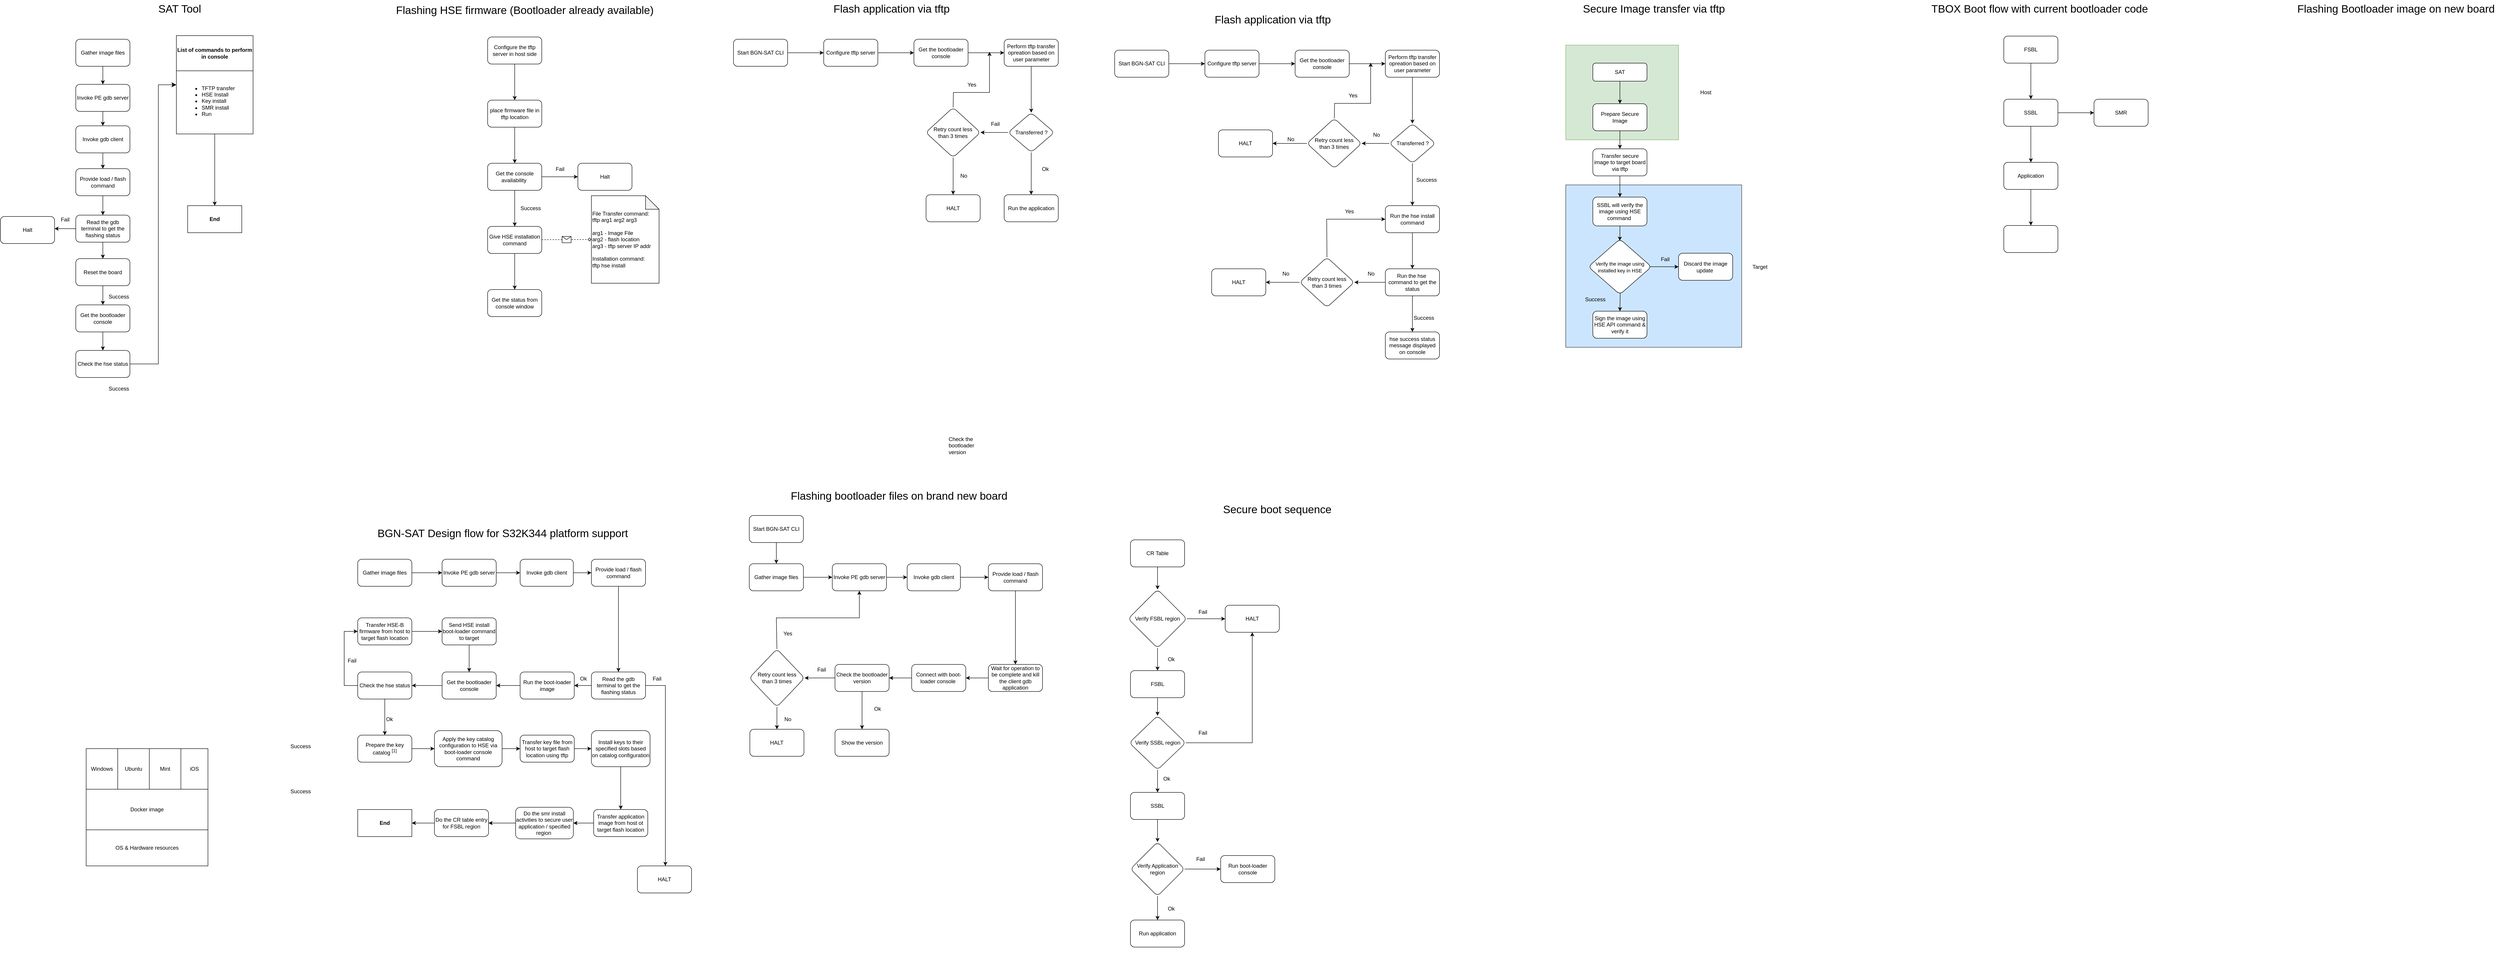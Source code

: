 <mxfile version="21.7.1" type="github">
  <diagram name="Page-1" id="BFMkgEiHd1k4JoB41aS_">
    <mxGraphModel dx="5087" dy="792" grid="1" gridSize="10" guides="1" tooltips="1" connect="1" arrows="1" fold="1" page="1" pageScale="1" pageWidth="850" pageHeight="1100" math="0" shadow="0">
      <root>
        <mxCell id="0" />
        <mxCell id="1" parent="0" />
        <mxCell id="xPFCoBQHx70xWcG0o_kU-1" value="" style="rounded=0;whiteSpace=wrap;html=1;fillColor=#cce5ff;strokeColor=#36393d;" parent="1" vertex="1">
          <mxGeometry x="210" y="450" width="390" height="360" as="geometry" />
        </mxCell>
        <mxCell id="xPFCoBQHx70xWcG0o_kU-2" value="" style="rounded=0;whiteSpace=wrap;html=1;fillColor=#d5e8d4;strokeColor=#82b366;" parent="1" vertex="1">
          <mxGeometry x="210" y="140" width="250" height="210" as="geometry" />
        </mxCell>
        <mxCell id="xPFCoBQHx70xWcG0o_kU-3" value="SAT" style="rounded=1;whiteSpace=wrap;html=1;fontSize=12;glass=0;strokeWidth=1;shadow=0;" parent="1" vertex="1">
          <mxGeometry x="270" y="180" width="120" height="40" as="geometry" />
        </mxCell>
        <mxCell id="xPFCoBQHx70xWcG0o_kU-4" value="Prepare Secure Image" style="rounded=1;whiteSpace=wrap;html=1;fontSize=12;glass=0;strokeWidth=1;shadow=0;" parent="1" vertex="1">
          <mxGeometry x="270" y="270" width="120" height="60" as="geometry" />
        </mxCell>
        <mxCell id="xPFCoBQHx70xWcG0o_kU-5" value="" style="edgeStyle=orthogonalEdgeStyle;rounded=0;orthogonalLoop=1;jettySize=auto;html=1;entryX=0.497;entryY=0.03;entryDx=0;entryDy=0;entryPerimeter=0;" parent="1" source="xPFCoBQHx70xWcG0o_kU-6" target="xPFCoBQHx70xWcG0o_kU-10" edge="1">
          <mxGeometry relative="1" as="geometry" />
        </mxCell>
        <mxCell id="xPFCoBQHx70xWcG0o_kU-6" value="SSBL will verify the image using HSE command&amp;nbsp;" style="rounded=1;whiteSpace=wrap;html=1;fontSize=12;glass=0;strokeWidth=1;shadow=0;" parent="1" vertex="1">
          <mxGeometry x="270" y="477" width="120" height="64" as="geometry" />
        </mxCell>
        <mxCell id="xPFCoBQHx70xWcG0o_kU-7" value="Transfer secure image to target board via tftp" style="rounded=1;whiteSpace=wrap;html=1;" parent="1" vertex="1">
          <mxGeometry x="270" y="370" width="120" height="60" as="geometry" />
        </mxCell>
        <mxCell id="xPFCoBQHx70xWcG0o_kU-8" value="" style="endArrow=classic;html=1;rounded=0;exitX=0.5;exitY=1;exitDx=0;exitDy=0;" parent="1" source="xPFCoBQHx70xWcG0o_kU-4" target="xPFCoBQHx70xWcG0o_kU-7" edge="1">
          <mxGeometry width="50" height="50" relative="1" as="geometry">
            <mxPoint x="500" y="560" as="sourcePoint" />
            <mxPoint x="550" y="510" as="targetPoint" />
          </mxGeometry>
        </mxCell>
        <mxCell id="xPFCoBQHx70xWcG0o_kU-9" value="" style="edgeStyle=orthogonalEdgeStyle;rounded=0;orthogonalLoop=1;jettySize=auto;html=1;exitX=0.975;exitY=0.499;exitDx=0;exitDy=0;exitPerimeter=0;" parent="1" source="xPFCoBQHx70xWcG0o_kU-10" target="xPFCoBQHx70xWcG0o_kU-13" edge="1">
          <mxGeometry relative="1" as="geometry" />
        </mxCell>
        <mxCell id="xPFCoBQHx70xWcG0o_kU-10" value="&lt;font style=&quot;font-size: 11px;&quot;&gt;Verify the image using installed key in HSE&lt;/font&gt;" style="rhombus;whiteSpace=wrap;html=1;rounded=1;glass=0;strokeWidth=1;shadow=0;" parent="1" vertex="1">
          <mxGeometry x="260" y="570" width="140" height="123" as="geometry" />
        </mxCell>
        <mxCell id="xPFCoBQHx70xWcG0o_kU-11" value="Sign the image using HSE API command &amp;amp; verify it" style="whiteSpace=wrap;html=1;rounded=1;glass=0;strokeWidth=1;shadow=0;" parent="1" vertex="1">
          <mxGeometry x="270" y="730" width="120" height="60" as="geometry" />
        </mxCell>
        <mxCell id="xPFCoBQHx70xWcG0o_kU-12" value="Success" style="text;html=1;align=center;verticalAlign=middle;resizable=0;points=[];autosize=1;strokeColor=none;fillColor=none;" parent="1" vertex="1">
          <mxGeometry x="240" y="689" width="70" height="30" as="geometry" />
        </mxCell>
        <mxCell id="xPFCoBQHx70xWcG0o_kU-13" value="Discard the image update&amp;nbsp;" style="whiteSpace=wrap;html=1;rounded=1;glass=0;strokeWidth=1;shadow=0;" parent="1" vertex="1">
          <mxGeometry x="460" y="601.5" width="120" height="60" as="geometry" />
        </mxCell>
        <mxCell id="xPFCoBQHx70xWcG0o_kU-14" value="Fail" style="text;html=1;align=center;verticalAlign=middle;resizable=0;points=[];autosize=1;strokeColor=none;fillColor=none;" parent="1" vertex="1">
          <mxGeometry x="410" y="600" width="40" height="30" as="geometry" />
        </mxCell>
        <mxCell id="xPFCoBQHx70xWcG0o_kU-15" value="" style="endArrow=classic;html=1;rounded=0;exitX=0.5;exitY=1;exitDx=0;exitDy=0;" parent="1" source="xPFCoBQHx70xWcG0o_kU-3" target="xPFCoBQHx70xWcG0o_kU-4" edge="1">
          <mxGeometry width="50" height="50" relative="1" as="geometry">
            <mxPoint x="570" y="460" as="sourcePoint" />
            <mxPoint x="620" y="410" as="targetPoint" />
          </mxGeometry>
        </mxCell>
        <mxCell id="xPFCoBQHx70xWcG0o_kU-16" value="" style="endArrow=classic;html=1;rounded=0;exitX=0.5;exitY=1;exitDx=0;exitDy=0;entryX=0.5;entryY=0;entryDx=0;entryDy=0;" parent="1" source="xPFCoBQHx70xWcG0o_kU-7" target="xPFCoBQHx70xWcG0o_kU-6" edge="1">
          <mxGeometry width="50" height="50" relative="1" as="geometry">
            <mxPoint x="570" y="460" as="sourcePoint" />
            <mxPoint x="620" y="410" as="targetPoint" />
          </mxGeometry>
        </mxCell>
        <mxCell id="xPFCoBQHx70xWcG0o_kU-17" value="" style="endArrow=classic;html=1;rounded=0;exitX=0.505;exitY=0.977;exitDx=0;exitDy=0;entryX=0.5;entryY=0;entryDx=0;entryDy=0;exitPerimeter=0;" parent="1" source="xPFCoBQHx70xWcG0o_kU-10" target="xPFCoBQHx70xWcG0o_kU-11" edge="1">
          <mxGeometry width="50" height="50" relative="1" as="geometry">
            <mxPoint x="490" y="630" as="sourcePoint" />
            <mxPoint x="540" y="580" as="targetPoint" />
          </mxGeometry>
        </mxCell>
        <mxCell id="xPFCoBQHx70xWcG0o_kU-18" value="Host" style="text;html=1;align=center;verticalAlign=middle;resizable=0;points=[];autosize=1;strokeColor=none;fillColor=none;" parent="1" vertex="1">
          <mxGeometry x="495" y="230" width="50" height="30" as="geometry" />
        </mxCell>
        <mxCell id="xPFCoBQHx70xWcG0o_kU-19" value="Target" style="text;html=1;align=center;verticalAlign=middle;resizable=0;points=[];autosize=1;strokeColor=none;fillColor=none;" parent="1" vertex="1">
          <mxGeometry x="610" y="616.5" width="60" height="30" as="geometry" />
        </mxCell>
        <mxCell id="xPFCoBQHx70xWcG0o_kU-20" value="" style="edgeStyle=orthogonalEdgeStyle;rounded=0;orthogonalLoop=1;jettySize=auto;html=1;" parent="1" source="xPFCoBQHx70xWcG0o_kU-21" target="xPFCoBQHx70xWcG0o_kU-25" edge="1">
          <mxGeometry relative="1" as="geometry" />
        </mxCell>
        <mxCell id="xPFCoBQHx70xWcG0o_kU-21" value="FSBL" style="rounded=1;whiteSpace=wrap;html=1;" parent="1" vertex="1">
          <mxGeometry x="1181" y="120" width="120" height="60" as="geometry" />
        </mxCell>
        <mxCell id="xPFCoBQHx70xWcG0o_kU-22" value="&lt;font style=&quot;font-size: 24px;&quot;&gt;Secure Image transfer via tftp&lt;/font&gt;" style="text;html=1;align=center;verticalAlign=middle;resizable=0;points=[];autosize=1;strokeColor=none;fillColor=none;" parent="1" vertex="1">
          <mxGeometry x="235" y="40" width="340" height="40" as="geometry" />
        </mxCell>
        <mxCell id="xPFCoBQHx70xWcG0o_kU-23" value="" style="edgeStyle=orthogonalEdgeStyle;rounded=0;orthogonalLoop=1;jettySize=auto;html=1;" parent="1" source="xPFCoBQHx70xWcG0o_kU-25" target="xPFCoBQHx70xWcG0o_kU-27" edge="1">
          <mxGeometry relative="1" as="geometry" />
        </mxCell>
        <mxCell id="xPFCoBQHx70xWcG0o_kU-24" value="" style="edgeStyle=orthogonalEdgeStyle;rounded=0;orthogonalLoop=1;jettySize=auto;html=1;" parent="1" source="xPFCoBQHx70xWcG0o_kU-25" target="xPFCoBQHx70xWcG0o_kU-29" edge="1">
          <mxGeometry relative="1" as="geometry" />
        </mxCell>
        <mxCell id="xPFCoBQHx70xWcG0o_kU-25" value="SSBL" style="whiteSpace=wrap;html=1;rounded=1;" parent="1" vertex="1">
          <mxGeometry x="1181" y="260" width="120" height="60" as="geometry" />
        </mxCell>
        <mxCell id="xPFCoBQHx70xWcG0o_kU-26" value="" style="edgeStyle=orthogonalEdgeStyle;rounded=0;orthogonalLoop=1;jettySize=auto;html=1;" parent="1" source="xPFCoBQHx70xWcG0o_kU-27" target="xPFCoBQHx70xWcG0o_kU-28" edge="1">
          <mxGeometry relative="1" as="geometry" />
        </mxCell>
        <mxCell id="xPFCoBQHx70xWcG0o_kU-27" value="Application" style="whiteSpace=wrap;html=1;rounded=1;" parent="1" vertex="1">
          <mxGeometry x="1181" y="400" width="120" height="60" as="geometry" />
        </mxCell>
        <mxCell id="xPFCoBQHx70xWcG0o_kU-28" value="" style="whiteSpace=wrap;html=1;rounded=1;" parent="1" vertex="1">
          <mxGeometry x="1181" y="540" width="120" height="60" as="geometry" />
        </mxCell>
        <mxCell id="xPFCoBQHx70xWcG0o_kU-29" value="SMR" style="whiteSpace=wrap;html=1;rounded=1;" parent="1" vertex="1">
          <mxGeometry x="1381" y="260" width="120" height="60" as="geometry" />
        </mxCell>
        <mxCell id="xPFCoBQHx70xWcG0o_kU-30" value="&lt;font style=&quot;font-size: 24px;&quot;&gt;TBOX Boot flow with current bootloader code&lt;/font&gt;" style="text;html=1;align=center;verticalAlign=middle;resizable=0;points=[];autosize=1;strokeColor=none;fillColor=none;" parent="1" vertex="1">
          <mxGeometry x="1010" y="40" width="500" height="40" as="geometry" />
        </mxCell>
        <mxCell id="xPFCoBQHx70xWcG0o_kU-31" value="&lt;font style=&quot;font-size: 24px;&quot;&gt;Flashing Bootloader image on new board&lt;/font&gt;" style="text;html=1;align=center;verticalAlign=middle;resizable=0;points=[];autosize=1;strokeColor=none;fillColor=none;" parent="1" vertex="1">
          <mxGeometry x="1820" y="40" width="460" height="40" as="geometry" />
        </mxCell>
        <mxCell id="xPFCoBQHx70xWcG0o_kU-32" value="" style="edgeStyle=orthogonalEdgeStyle;rounded=0;orthogonalLoop=1;jettySize=auto;html=1;" parent="1" source="xPFCoBQHx70xWcG0o_kU-33" target="xPFCoBQHx70xWcG0o_kU-36" edge="1">
          <mxGeometry relative="1" as="geometry" />
        </mxCell>
        <mxCell id="xPFCoBQHx70xWcG0o_kU-33" value="Gather image files" style="rounded=1;whiteSpace=wrap;html=1;" parent="1" vertex="1">
          <mxGeometry x="-3093" y="127" width="120" height="60" as="geometry" />
        </mxCell>
        <mxCell id="xPFCoBQHx70xWcG0o_kU-34" value="&lt;font style=&quot;font-size: 24px;&quot;&gt;SAT Tool&lt;/font&gt;" style="text;html=1;align=center;verticalAlign=middle;resizable=0;points=[];autosize=1;strokeColor=none;fillColor=none;" parent="1" vertex="1">
          <mxGeometry x="-2923" y="40" width="120" height="40" as="geometry" />
        </mxCell>
        <mxCell id="xPFCoBQHx70xWcG0o_kU-35" value="" style="edgeStyle=orthogonalEdgeStyle;rounded=0;orthogonalLoop=1;jettySize=auto;html=1;" parent="1" source="xPFCoBQHx70xWcG0o_kU-36" target="xPFCoBQHx70xWcG0o_kU-38" edge="1">
          <mxGeometry relative="1" as="geometry" />
        </mxCell>
        <mxCell id="xPFCoBQHx70xWcG0o_kU-36" value="Invoke PE gdb server" style="whiteSpace=wrap;html=1;rounded=1;" parent="1" vertex="1">
          <mxGeometry x="-3093" y="227" width="120" height="60" as="geometry" />
        </mxCell>
        <mxCell id="xPFCoBQHx70xWcG0o_kU-37" value="" style="edgeStyle=orthogonalEdgeStyle;rounded=0;orthogonalLoop=1;jettySize=auto;html=1;" parent="1" source="xPFCoBQHx70xWcG0o_kU-38" target="xPFCoBQHx70xWcG0o_kU-40" edge="1">
          <mxGeometry relative="1" as="geometry" />
        </mxCell>
        <mxCell id="xPFCoBQHx70xWcG0o_kU-38" value="Invoke gdb client" style="whiteSpace=wrap;html=1;rounded=1;" parent="1" vertex="1">
          <mxGeometry x="-3093" y="319" width="120" height="60" as="geometry" />
        </mxCell>
        <mxCell id="xPFCoBQHx70xWcG0o_kU-39" value="" style="edgeStyle=orthogonalEdgeStyle;rounded=0;orthogonalLoop=1;jettySize=auto;html=1;fontFamily=Helvetica;fontSize=12;fontColor=default;" parent="1" source="xPFCoBQHx70xWcG0o_kU-40" target="xPFCoBQHx70xWcG0o_kU-43" edge="1">
          <mxGeometry relative="1" as="geometry" />
        </mxCell>
        <mxCell id="xPFCoBQHx70xWcG0o_kU-40" value="Provide load / flash command" style="whiteSpace=wrap;html=1;rounded=1;" parent="1" vertex="1">
          <mxGeometry x="-3093" y="414" width="120" height="60" as="geometry" />
        </mxCell>
        <mxCell id="xPFCoBQHx70xWcG0o_kU-41" value="" style="edgeStyle=orthogonalEdgeStyle;rounded=0;orthogonalLoop=1;jettySize=auto;html=1;fontFamily=Helvetica;fontSize=12;fontColor=default;" parent="1" source="xPFCoBQHx70xWcG0o_kU-43" target="xPFCoBQHx70xWcG0o_kU-45" edge="1">
          <mxGeometry relative="1" as="geometry" />
        </mxCell>
        <mxCell id="xPFCoBQHx70xWcG0o_kU-42" value="" style="edgeStyle=orthogonalEdgeStyle;rounded=0;orthogonalLoop=1;jettySize=auto;html=1;fontFamily=Helvetica;fontSize=12;fontColor=default;entryX=1;entryY=0.5;entryDx=0;entryDy=0;" parent="1" source="xPFCoBQHx70xWcG0o_kU-43" edge="1">
          <mxGeometry relative="1" as="geometry">
            <mxPoint x="-3140" y="547" as="targetPoint" />
          </mxGeometry>
        </mxCell>
        <mxCell id="xPFCoBQHx70xWcG0o_kU-43" value="Read the gdb terminal to get the flashing status" style="rounded=1;whiteSpace=wrap;html=1;strokeColor=default;fontFamily=Helvetica;fontSize=12;fontColor=default;fillColor=default;" parent="1" vertex="1">
          <mxGeometry x="-3093" y="517" width="120" height="60" as="geometry" />
        </mxCell>
        <mxCell id="xPFCoBQHx70xWcG0o_kU-44" value="" style="edgeStyle=orthogonalEdgeStyle;rounded=0;orthogonalLoop=1;jettySize=auto;html=1;fontFamily=Helvetica;fontSize=12;fontColor=default;" parent="1" source="xPFCoBQHx70xWcG0o_kU-45" target="xPFCoBQHx70xWcG0o_kU-50" edge="1">
          <mxGeometry relative="1" as="geometry" />
        </mxCell>
        <mxCell id="xPFCoBQHx70xWcG0o_kU-45" value="Reset the board" style="whiteSpace=wrap;html=1;rounded=1;" parent="1" vertex="1">
          <mxGeometry x="-3093" y="613.5" width="120" height="60" as="geometry" />
        </mxCell>
        <mxCell id="xPFCoBQHx70xWcG0o_kU-46" value="Success" style="text;html=1;align=center;verticalAlign=middle;resizable=0;points=[];autosize=1;strokeColor=none;fillColor=none;fontSize=12;fontFamily=Helvetica;fontColor=default;" parent="1" vertex="1">
          <mxGeometry x="-3033" y="683" width="70" height="30" as="geometry" />
        </mxCell>
        <mxCell id="xPFCoBQHx70xWcG0o_kU-47" value="Halt" style="whiteSpace=wrap;html=1;rounded=1;" parent="1" vertex="1">
          <mxGeometry x="-3260" y="520" width="120" height="60" as="geometry" />
        </mxCell>
        <mxCell id="xPFCoBQHx70xWcG0o_kU-48" value="Fail" style="text;html=1;align=center;verticalAlign=middle;resizable=0;points=[];autosize=1;strokeColor=none;fillColor=none;fontSize=12;fontFamily=Helvetica;fontColor=default;" parent="1" vertex="1">
          <mxGeometry x="-3137" y="512" width="40" height="30" as="geometry" />
        </mxCell>
        <mxCell id="xPFCoBQHx70xWcG0o_kU-49" value="" style="edgeStyle=orthogonalEdgeStyle;rounded=0;orthogonalLoop=1;jettySize=auto;html=1;fontFamily=Helvetica;fontSize=12;fontColor=default;" parent="1" source="xPFCoBQHx70xWcG0o_kU-50" edge="1">
          <mxGeometry relative="1" as="geometry">
            <mxPoint x="-3033" y="817" as="targetPoint" />
          </mxGeometry>
        </mxCell>
        <mxCell id="xPFCoBQHx70xWcG0o_kU-50" value="Get the bootloader console" style="whiteSpace=wrap;html=1;rounded=1;" parent="1" vertex="1">
          <mxGeometry x="-3093" y="716" width="120" height="60" as="geometry" />
        </mxCell>
        <mxCell id="xPFCoBQHx70xWcG0o_kU-51" value="" style="edgeStyle=orthogonalEdgeStyle;rounded=0;orthogonalLoop=1;jettySize=auto;html=1;fontFamily=Helvetica;fontSize=12;fontColor=default;" parent="1" source="xPFCoBQHx70xWcG0o_kU-52" target="xPFCoBQHx70xWcG0o_kU-57" edge="1">
          <mxGeometry relative="1" as="geometry" />
        </mxCell>
        <mxCell id="xPFCoBQHx70xWcG0o_kU-52" value="List of commands to perform in console" style="swimlane;whiteSpace=wrap;html=1;strokeColor=default;fontFamily=Helvetica;fontSize=12;fontColor=default;fillColor=default;startSize=78;" parent="1" vertex="1">
          <mxGeometry x="-2870" y="119" width="170" height="218" as="geometry">
            <mxRectangle x="-513" y="930" width="127" height="30" as="alternateBounds" />
          </mxGeometry>
        </mxCell>
        <mxCell id="xPFCoBQHx70xWcG0o_kU-53" value="Check the hse status" style="whiteSpace=wrap;html=1;rounded=1;" parent="1" vertex="1">
          <mxGeometry x="-3093" y="817" width="120" height="60" as="geometry" />
        </mxCell>
        <mxCell id="xPFCoBQHx70xWcG0o_kU-54" value="Success" style="text;html=1;align=center;verticalAlign=middle;resizable=0;points=[];autosize=1;strokeColor=none;fillColor=none;fontSize=12;fontFamily=Helvetica;fontColor=default;" parent="1" vertex="1">
          <mxGeometry x="-3033" y="887" width="70" height="30" as="geometry" />
        </mxCell>
        <mxCell id="xPFCoBQHx70xWcG0o_kU-55" value="" style="edgeStyle=elbowEdgeStyle;elbow=horizontal;endArrow=classic;html=1;curved=0;rounded=0;endSize=8;startSize=8;fontFamily=Helvetica;fontSize=12;fontColor=default;exitX=1;exitY=0.5;exitDx=0;exitDy=0;entryX=0;entryY=0.5;entryDx=0;entryDy=0;" parent="1" source="xPFCoBQHx70xWcG0o_kU-53" target="xPFCoBQHx70xWcG0o_kU-52" edge="1">
          <mxGeometry width="50" height="50" relative="1" as="geometry">
            <mxPoint x="-2840" y="547" as="sourcePoint" />
            <mxPoint x="-2870" y="207" as="targetPoint" />
            <Array as="points">
              <mxPoint x="-2910" y="447" />
            </Array>
          </mxGeometry>
        </mxCell>
        <mxCell id="xPFCoBQHx70xWcG0o_kU-56" value="&lt;ul&gt;&lt;li&gt;TFTP transfer&lt;/li&gt;&lt;li&gt;HSE Install&lt;/li&gt;&lt;li&gt;Key install&lt;/li&gt;&lt;li&gt;SMR install&lt;/li&gt;&lt;li style=&quot;&quot;&gt;Run&amp;nbsp;&lt;/li&gt;&lt;/ul&gt;" style="text;html=1;align=left;verticalAlign=middle;resizable=0;points=[];autosize=1;strokeColor=none;fillColor=none;fontSize=12;fontFamily=Helvetica;fontColor=default;" parent="1" vertex="1">
          <mxGeometry x="-2856" y="209" width="140" height="110" as="geometry" />
        </mxCell>
        <mxCell id="xPFCoBQHx70xWcG0o_kU-57" value="End" style="whiteSpace=wrap;html=1;fontStyle=1;startSize=78;" parent="1" vertex="1">
          <mxGeometry x="-2845" y="496" width="120" height="60" as="geometry" />
        </mxCell>
        <mxCell id="xPFCoBQHx70xWcG0o_kU-58" value="&lt;font style=&quot;font-size: 24px;&quot;&gt;Flashing HSE firmware (Bootloader already available)&lt;/font&gt;" style="text;html=1;align=center;verticalAlign=middle;resizable=0;points=[];autosize=1;strokeColor=none;fillColor=none;fontSize=12;fontFamily=Helvetica;fontColor=default;" parent="1" vertex="1">
          <mxGeometry x="-2393" y="43" width="590" height="40" as="geometry" />
        </mxCell>
        <mxCell id="xPFCoBQHx70xWcG0o_kU-59" value="" style="edgeStyle=orthogonalEdgeStyle;rounded=0;orthogonalLoop=1;jettySize=auto;html=1;fontFamily=Helvetica;fontSize=12;fontColor=default;" parent="1" source="xPFCoBQHx70xWcG0o_kU-60" target="xPFCoBQHx70xWcG0o_kU-62" edge="1">
          <mxGeometry relative="1" as="geometry" />
        </mxCell>
        <mxCell id="xPFCoBQHx70xWcG0o_kU-60" value="Configure the tftp server in host side" style="rounded=1;whiteSpace=wrap;html=1;strokeColor=default;fontFamily=Helvetica;fontSize=12;fontColor=default;fillColor=default;" parent="1" vertex="1">
          <mxGeometry x="-2180" y="122" width="120" height="60" as="geometry" />
        </mxCell>
        <mxCell id="xPFCoBQHx70xWcG0o_kU-61" value="" style="edgeStyle=orthogonalEdgeStyle;rounded=0;orthogonalLoop=1;jettySize=auto;html=1;fontFamily=Helvetica;fontSize=12;fontColor=default;" parent="1" source="xPFCoBQHx70xWcG0o_kU-62" target="xPFCoBQHx70xWcG0o_kU-65" edge="1">
          <mxGeometry relative="1" as="geometry" />
        </mxCell>
        <mxCell id="xPFCoBQHx70xWcG0o_kU-62" value="place firmware file in tftp location" style="whiteSpace=wrap;html=1;rounded=1;" parent="1" vertex="1">
          <mxGeometry x="-2180" y="262" width="120" height="60" as="geometry" />
        </mxCell>
        <mxCell id="xPFCoBQHx70xWcG0o_kU-63" value="" style="edgeStyle=orthogonalEdgeStyle;rounded=0;orthogonalLoop=1;jettySize=auto;html=1;fontFamily=Helvetica;fontSize=12;fontColor=default;" parent="1" source="xPFCoBQHx70xWcG0o_kU-65" target="xPFCoBQHx70xWcG0o_kU-67" edge="1">
          <mxGeometry relative="1" as="geometry" />
        </mxCell>
        <mxCell id="xPFCoBQHx70xWcG0o_kU-64" value="" style="edgeStyle=orthogonalEdgeStyle;rounded=0;orthogonalLoop=1;jettySize=auto;html=1;fontFamily=Helvetica;fontSize=12;fontColor=default;" parent="1" source="xPFCoBQHx70xWcG0o_kU-65" target="xPFCoBQHx70xWcG0o_kU-69" edge="1">
          <mxGeometry relative="1" as="geometry" />
        </mxCell>
        <mxCell id="xPFCoBQHx70xWcG0o_kU-65" value="Get the console availability&amp;nbsp;" style="whiteSpace=wrap;html=1;rounded=1;" parent="1" vertex="1">
          <mxGeometry x="-2180" y="402" width="120" height="60" as="geometry" />
        </mxCell>
        <mxCell id="xPFCoBQHx70xWcG0o_kU-66" value="" style="edgeStyle=orthogonalEdgeStyle;rounded=0;orthogonalLoop=1;jettySize=auto;html=1;fontFamily=Helvetica;fontSize=12;fontColor=default;" parent="1" source="xPFCoBQHx70xWcG0o_kU-67" target="xPFCoBQHx70xWcG0o_kU-68" edge="1">
          <mxGeometry relative="1" as="geometry" />
        </mxCell>
        <mxCell id="xPFCoBQHx70xWcG0o_kU-67" value="Give HSE installation command" style="whiteSpace=wrap;html=1;rounded=1;" parent="1" vertex="1">
          <mxGeometry x="-2180" y="542" width="120" height="60" as="geometry" />
        </mxCell>
        <mxCell id="xPFCoBQHx70xWcG0o_kU-68" value="Get the status from console window" style="whiteSpace=wrap;html=1;rounded=1;" parent="1" vertex="1">
          <mxGeometry x="-2180" y="682" width="120" height="60" as="geometry" />
        </mxCell>
        <mxCell id="xPFCoBQHx70xWcG0o_kU-69" value="Halt" style="whiteSpace=wrap;html=1;rounded=1;" parent="1" vertex="1">
          <mxGeometry x="-1980" y="402" width="120" height="60" as="geometry" />
        </mxCell>
        <mxCell id="xPFCoBQHx70xWcG0o_kU-70" value="Fail" style="text;html=1;align=center;verticalAlign=middle;resizable=0;points=[];autosize=1;strokeColor=none;fillColor=none;fontSize=12;fontFamily=Helvetica;fontColor=default;" parent="1" vertex="1">
          <mxGeometry x="-2040" y="400" width="40" height="30" as="geometry" />
        </mxCell>
        <mxCell id="xPFCoBQHx70xWcG0o_kU-71" value="Success" style="text;html=1;align=center;verticalAlign=middle;resizable=0;points=[];autosize=1;strokeColor=none;fillColor=none;fontSize=12;fontFamily=Helvetica;fontColor=default;" parent="1" vertex="1">
          <mxGeometry x="-2120" y="487" width="70" height="30" as="geometry" />
        </mxCell>
        <mxCell id="xPFCoBQHx70xWcG0o_kU-72" value="File Transfer command:&lt;br&gt;tftp arg1 arg2 arg3&lt;br&gt;&lt;br&gt;arg1 - Image File&lt;br&gt;arg2 - flash location&lt;br&gt;&lt;div style=&quot;&quot;&gt;&lt;span style=&quot;background-color: initial;&quot;&gt;arg3 - tftp server IP addr&amp;nbsp;&lt;br&gt;&lt;br&gt;Installation command:&lt;br&gt;tftp hse install&lt;/span&gt;&lt;/div&gt;" style="shape=note;whiteSpace=wrap;html=1;backgroundOutline=1;darkOpacity=0.05;strokeColor=default;fontFamily=Helvetica;fontSize=12;fontColor=default;fillColor=default;align=left;" parent="1" vertex="1">
          <mxGeometry x="-1950" y="474" width="150" height="194" as="geometry" />
        </mxCell>
        <mxCell id="xPFCoBQHx70xWcG0o_kU-73" value="" style="endArrow=diamond;html=1;rounded=0;fontFamily=Helvetica;fontSize=12;fontColor=default;entryX=0;entryY=0.5;entryDx=0;entryDy=0;entryPerimeter=0;dashed=1;endFill=0;" parent="1" target="xPFCoBQHx70xWcG0o_kU-72" edge="1">
          <mxGeometry relative="1" as="geometry">
            <mxPoint x="-2060" y="571.5" as="sourcePoint" />
            <mxPoint x="-1960" y="571.5" as="targetPoint" />
          </mxGeometry>
        </mxCell>
        <mxCell id="xPFCoBQHx70xWcG0o_kU-74" value="" style="shape=message;html=1;outlineConnect=0;strokeColor=default;fontFamily=Helvetica;fontSize=12;fontColor=default;fillColor=default;" parent="xPFCoBQHx70xWcG0o_kU-73" vertex="1">
          <mxGeometry width="20" height="14" relative="1" as="geometry">
            <mxPoint x="-10" y="-7" as="offset" />
          </mxGeometry>
        </mxCell>
        <mxCell id="xPFCoBQHx70xWcG0o_kU-75" value="&lt;font style=&quot;font-size: 24px;&quot;&gt;Flash application via tftp&lt;/font&gt;" style="text;html=1;align=center;verticalAlign=middle;resizable=0;points=[];autosize=1;strokeColor=none;fillColor=none;fontSize=12;fontFamily=Helvetica;fontColor=default;" parent="1" vertex="1">
          <mxGeometry x="-1425" y="40" width="280" height="40" as="geometry" />
        </mxCell>
        <mxCell id="xPFCoBQHx70xWcG0o_kU-76" value="OS &amp;amp; Hardware resources" style="rounded=0;whiteSpace=wrap;html=1;" parent="1" vertex="1">
          <mxGeometry x="-3070" y="1880" width="270" height="80" as="geometry" />
        </mxCell>
        <mxCell id="xPFCoBQHx70xWcG0o_kU-77" value="Docker image" style="whiteSpace=wrap;html=1;rounded=0;" parent="1" vertex="1">
          <mxGeometry x="-3070" y="1790" width="270" height="90" as="geometry" />
        </mxCell>
        <mxCell id="xPFCoBQHx70xWcG0o_kU-78" value="Windows" style="whiteSpace=wrap;html=1;rounded=0;" parent="1" vertex="1">
          <mxGeometry x="-3070" y="1700" width="70" height="90" as="geometry" />
        </mxCell>
        <mxCell id="xPFCoBQHx70xWcG0o_kU-79" value="Ubuntu" style="whiteSpace=wrap;html=1;rounded=0;" parent="1" vertex="1">
          <mxGeometry x="-3000" y="1700" width="70" height="90" as="geometry" />
        </mxCell>
        <mxCell id="xPFCoBQHx70xWcG0o_kU-80" value="Mint" style="whiteSpace=wrap;html=1;rounded=0;" parent="1" vertex="1">
          <mxGeometry x="-2930" y="1700" width="70" height="90" as="geometry" />
        </mxCell>
        <mxCell id="xPFCoBQHx70xWcG0o_kU-81" value="iOS" style="whiteSpace=wrap;html=1;rounded=0;" parent="1" vertex="1">
          <mxGeometry x="-2860" y="1700" width="60" height="90" as="geometry" />
        </mxCell>
        <mxCell id="xPFCoBQHx70xWcG0o_kU-82" value="" style="edgeStyle=orthogonalEdgeStyle;rounded=0;orthogonalLoop=1;jettySize=auto;html=1;" parent="1" source="xPFCoBQHx70xWcG0o_kU-83" target="xPFCoBQHx70xWcG0o_kU-85" edge="1">
          <mxGeometry relative="1" as="geometry" />
        </mxCell>
        <mxCell id="xPFCoBQHx70xWcG0o_kU-83" value="Gather image files" style="rounded=1;whiteSpace=wrap;html=1;" parent="1" vertex="1">
          <mxGeometry x="-2468" y="1280" width="120" height="60" as="geometry" />
        </mxCell>
        <mxCell id="xPFCoBQHx70xWcG0o_kU-84" value="" style="edgeStyle=orthogonalEdgeStyle;rounded=0;orthogonalLoop=1;jettySize=auto;html=1;" parent="1" source="xPFCoBQHx70xWcG0o_kU-85" target="xPFCoBQHx70xWcG0o_kU-87" edge="1">
          <mxGeometry relative="1" as="geometry" />
        </mxCell>
        <mxCell id="xPFCoBQHx70xWcG0o_kU-85" value="Invoke PE gdb server" style="whiteSpace=wrap;html=1;rounded=1;" parent="1" vertex="1">
          <mxGeometry x="-2281" y="1280" width="120" height="60" as="geometry" />
        </mxCell>
        <mxCell id="xPFCoBQHx70xWcG0o_kU-86" value="" style="edgeStyle=orthogonalEdgeStyle;rounded=0;orthogonalLoop=1;jettySize=auto;html=1;" parent="1" source="xPFCoBQHx70xWcG0o_kU-87" target="xPFCoBQHx70xWcG0o_kU-89" edge="1">
          <mxGeometry relative="1" as="geometry" />
        </mxCell>
        <mxCell id="xPFCoBQHx70xWcG0o_kU-87" value="Invoke gdb client" style="whiteSpace=wrap;html=1;rounded=1;" parent="1" vertex="1">
          <mxGeometry x="-2108" y="1280" width="118" height="60" as="geometry" />
        </mxCell>
        <mxCell id="xPFCoBQHx70xWcG0o_kU-88" value="" style="edgeStyle=orthogonalEdgeStyle;rounded=0;orthogonalLoop=1;jettySize=auto;html=1;fontFamily=Helvetica;fontSize=12;fontColor=default;" parent="1" source="xPFCoBQHx70xWcG0o_kU-89" target="xPFCoBQHx70xWcG0o_kU-92" edge="1">
          <mxGeometry relative="1" as="geometry" />
        </mxCell>
        <mxCell id="xPFCoBQHx70xWcG0o_kU-89" value="Provide load / flash command" style="whiteSpace=wrap;html=1;rounded=1;" parent="1" vertex="1">
          <mxGeometry x="-1950" y="1280" width="120" height="60" as="geometry" />
        </mxCell>
        <mxCell id="xPFCoBQHx70xWcG0o_kU-90" value="" style="edgeStyle=orthogonalEdgeStyle;rounded=0;orthogonalLoop=1;jettySize=auto;html=1;fontFamily=Helvetica;fontSize=12;fontColor=default;" parent="1" source="xPFCoBQHx70xWcG0o_kU-92" target="xPFCoBQHx70xWcG0o_kU-101" edge="1">
          <mxGeometry relative="1" as="geometry" />
        </mxCell>
        <mxCell id="xPFCoBQHx70xWcG0o_kU-91" value="" style="edgeStyle=orthogonalEdgeStyle;rounded=0;orthogonalLoop=1;jettySize=auto;html=1;" parent="1" edge="1">
          <mxGeometry relative="1" as="geometry">
            <mxPoint x="-1848" y="1560.048" as="sourcePoint" />
            <mxPoint x="-1786.0" y="1960" as="targetPoint" />
            <Array as="points">
              <mxPoint x="-1786" y="1560" />
            </Array>
          </mxGeometry>
        </mxCell>
        <mxCell id="xPFCoBQHx70xWcG0o_kU-92" value="Read the gdb terminal to get the flashing status" style="rounded=1;whiteSpace=wrap;html=1;strokeColor=default;fontFamily=Helvetica;fontSize=12;fontColor=default;fillColor=default;" parent="1" vertex="1">
          <mxGeometry x="-1950" y="1530" width="120" height="60" as="geometry" />
        </mxCell>
        <mxCell id="xPFCoBQHx70xWcG0o_kU-93" value="" style="edgeStyle=orthogonalEdgeStyle;rounded=0;orthogonalLoop=1;jettySize=auto;html=1;fontFamily=Helvetica;fontSize=12;fontColor=default;" parent="1" source="xPFCoBQHx70xWcG0o_kU-101" target="xPFCoBQHx70xWcG0o_kU-96" edge="1">
          <mxGeometry relative="1" as="geometry" />
        </mxCell>
        <mxCell id="xPFCoBQHx70xWcG0o_kU-94" value="Success" style="text;html=1;align=center;verticalAlign=middle;resizable=0;points=[];autosize=1;strokeColor=none;fillColor=none;fontSize=12;fontFamily=Helvetica;fontColor=default;" parent="1" vertex="1">
          <mxGeometry x="-2630" y="1780" width="70" height="30" as="geometry" />
        </mxCell>
        <mxCell id="xPFCoBQHx70xWcG0o_kU-95" value="" style="edgeStyle=orthogonalEdgeStyle;rounded=0;orthogonalLoop=1;jettySize=auto;html=1;" parent="1" source="xPFCoBQHx70xWcG0o_kU-96" target="xPFCoBQHx70xWcG0o_kU-98" edge="1">
          <mxGeometry relative="1" as="geometry" />
        </mxCell>
        <mxCell id="xPFCoBQHx70xWcG0o_kU-96" value="Get the bootloader console" style="whiteSpace=wrap;html=1;rounded=1;" parent="1" vertex="1">
          <mxGeometry x="-2281" y="1530" width="120" height="60" as="geometry" />
        </mxCell>
        <mxCell id="xPFCoBQHx70xWcG0o_kU-97" value="" style="edgeStyle=orthogonalEdgeStyle;rounded=0;orthogonalLoop=1;jettySize=auto;html=1;" parent="1" source="xPFCoBQHx70xWcG0o_kU-98" target="xPFCoBQHx70xWcG0o_kU-104" edge="1">
          <mxGeometry relative="1" as="geometry" />
        </mxCell>
        <mxCell id="xPFCoBQHx70xWcG0o_kU-98" value="Check the hse status" style="whiteSpace=wrap;html=1;rounded=1;" parent="1" vertex="1">
          <mxGeometry x="-2468" y="1530" width="120" height="60" as="geometry" />
        </mxCell>
        <mxCell id="xPFCoBQHx70xWcG0o_kU-99" value="Success" style="text;html=1;align=center;verticalAlign=middle;resizable=0;points=[];autosize=1;strokeColor=none;fillColor=none;fontSize=12;fontFamily=Helvetica;fontColor=default;" parent="1" vertex="1">
          <mxGeometry x="-2630" y="1680" width="70" height="30" as="geometry" />
        </mxCell>
        <mxCell id="xPFCoBQHx70xWcG0o_kU-100" value="End" style="whiteSpace=wrap;html=1;fontStyle=1;startSize=78;" parent="1" vertex="1">
          <mxGeometry x="-2468" y="1835" width="120" height="60" as="geometry" />
        </mxCell>
        <mxCell id="xPFCoBQHx70xWcG0o_kU-101" value="Run the boot-loader image" style="whiteSpace=wrap;html=1;rounded=1;" parent="1" vertex="1">
          <mxGeometry x="-2108" y="1530" width="120" height="60" as="geometry" />
        </mxCell>
        <mxCell id="xPFCoBQHx70xWcG0o_kU-102" value="" style="edgeStyle=orthogonalEdgeStyle;rounded=0;orthogonalLoop=1;jettySize=auto;html=1;" parent="1" source="xPFCoBQHx70xWcG0o_kU-104" target="xPFCoBQHx70xWcG0o_kU-106" edge="1">
          <mxGeometry relative="1" as="geometry" />
        </mxCell>
        <mxCell id="xPFCoBQHx70xWcG0o_kU-103" value="" style="edgeStyle=orthogonalEdgeStyle;rounded=0;orthogonalLoop=1;jettySize=auto;html=1;exitX=0;exitY=0.5;exitDx=0;exitDy=0;entryX=0;entryY=0.5;entryDx=0;entryDy=0;" parent="1" source="xPFCoBQHx70xWcG0o_kU-98" target="xPFCoBQHx70xWcG0o_kU-118" edge="1">
          <mxGeometry relative="1" as="geometry">
            <mxPoint x="-2288" y="1680" as="sourcePoint" />
            <Array as="points">
              <mxPoint x="-2498" y="1560" />
              <mxPoint x="-2498" y="1440" />
            </Array>
          </mxGeometry>
        </mxCell>
        <mxCell id="xPFCoBQHx70xWcG0o_kU-104" value="Prepare the key catalog &lt;sup&gt;[1]&lt;/sup&gt;" style="whiteSpace=wrap;html=1;rounded=1;" parent="1" vertex="1">
          <mxGeometry x="-2468" y="1670" width="120" height="60" as="geometry" />
        </mxCell>
        <mxCell id="xPFCoBQHx70xWcG0o_kU-105" value="" style="edgeStyle=orthogonalEdgeStyle;rounded=0;orthogonalLoop=1;jettySize=auto;html=1;" parent="1" source="xPFCoBQHx70xWcG0o_kU-106" target="xPFCoBQHx70xWcG0o_kU-112" edge="1">
          <mxGeometry relative="1" as="geometry" />
        </mxCell>
        <mxCell id="xPFCoBQHx70xWcG0o_kU-106" value="Apply the key catalog configuration to HSE via boot-loader console command" style="whiteSpace=wrap;html=1;rounded=1;" parent="1" vertex="1">
          <mxGeometry x="-2298" y="1660" width="150" height="80" as="geometry" />
        </mxCell>
        <mxCell id="xPFCoBQHx70xWcG0o_kU-107" value="" style="edgeStyle=orthogonalEdgeStyle;rounded=0;orthogonalLoop=1;jettySize=auto;html=1;" parent="1" source="xPFCoBQHx70xWcG0o_kU-108" target="xPFCoBQHx70xWcG0o_kU-114" edge="1">
          <mxGeometry relative="1" as="geometry" />
        </mxCell>
        <mxCell id="xPFCoBQHx70xWcG0o_kU-108" value="Install keys to their specified slots based on catalog configuration" style="whiteSpace=wrap;html=1;rounded=1;" parent="1" vertex="1">
          <mxGeometry x="-1950" y="1660" width="130" height="80" as="geometry" />
        </mxCell>
        <mxCell id="xPFCoBQHx70xWcG0o_kU-109" value="" style="edgeStyle=orthogonalEdgeStyle;rounded=0;orthogonalLoop=1;jettySize=auto;html=1;" parent="1" source="xPFCoBQHx70xWcG0o_kU-110" target="xPFCoBQHx70xWcG0o_kU-116" edge="1">
          <mxGeometry relative="1" as="geometry" />
        </mxCell>
        <mxCell id="xPFCoBQHx70xWcG0o_kU-110" value="Do the smr install activities to secure user application / specified region&amp;nbsp;" style="whiteSpace=wrap;html=1;rounded=1;" parent="1" vertex="1">
          <mxGeometry x="-2118" y="1830" width="128" height="70" as="geometry" />
        </mxCell>
        <mxCell id="xPFCoBQHx70xWcG0o_kU-111" value="" style="edgeStyle=orthogonalEdgeStyle;rounded=0;orthogonalLoop=1;jettySize=auto;html=1;" parent="1" source="xPFCoBQHx70xWcG0o_kU-112" target="xPFCoBQHx70xWcG0o_kU-108" edge="1">
          <mxGeometry relative="1" as="geometry" />
        </mxCell>
        <mxCell id="xPFCoBQHx70xWcG0o_kU-112" value="Transfer key file from host to target flash location using tftp" style="whiteSpace=wrap;html=1;rounded=1;" parent="1" vertex="1">
          <mxGeometry x="-2108" y="1670" width="120" height="60" as="geometry" />
        </mxCell>
        <mxCell id="xPFCoBQHx70xWcG0o_kU-113" value="" style="edgeStyle=orthogonalEdgeStyle;rounded=0;orthogonalLoop=1;jettySize=auto;html=1;" parent="1" source="xPFCoBQHx70xWcG0o_kU-114" target="xPFCoBQHx70xWcG0o_kU-110" edge="1">
          <mxGeometry relative="1" as="geometry" />
        </mxCell>
        <mxCell id="xPFCoBQHx70xWcG0o_kU-114" value="Transfer application image from host ot target flash location" style="whiteSpace=wrap;html=1;rounded=1;" parent="1" vertex="1">
          <mxGeometry x="-1945" y="1835" width="120" height="60" as="geometry" />
        </mxCell>
        <mxCell id="xPFCoBQHx70xWcG0o_kU-115" value="" style="edgeStyle=orthogonalEdgeStyle;rounded=0;orthogonalLoop=1;jettySize=auto;html=1;" parent="1" source="xPFCoBQHx70xWcG0o_kU-116" target="xPFCoBQHx70xWcG0o_kU-100" edge="1">
          <mxGeometry relative="1" as="geometry" />
        </mxCell>
        <mxCell id="xPFCoBQHx70xWcG0o_kU-116" value="Do the CR table entry for FSBL region" style="whiteSpace=wrap;html=1;rounded=1;" parent="1" vertex="1">
          <mxGeometry x="-2298" y="1835" width="120" height="60" as="geometry" />
        </mxCell>
        <mxCell id="xPFCoBQHx70xWcG0o_kU-117" value="" style="edgeStyle=orthogonalEdgeStyle;rounded=0;orthogonalLoop=1;jettySize=auto;html=1;" parent="1" source="xPFCoBQHx70xWcG0o_kU-118" target="xPFCoBQHx70xWcG0o_kU-121" edge="1">
          <mxGeometry relative="1" as="geometry" />
        </mxCell>
        <mxCell id="xPFCoBQHx70xWcG0o_kU-118" value="Transfer HSE-B firmware from host to target flash location" style="whiteSpace=wrap;html=1;rounded=1;" parent="1" vertex="1">
          <mxGeometry x="-2468" y="1410" width="120" height="60" as="geometry" />
        </mxCell>
        <mxCell id="xPFCoBQHx70xWcG0o_kU-119" value="Ok" style="text;html=1;align=center;verticalAlign=middle;resizable=0;points=[];autosize=1;strokeColor=none;fillColor=none;" parent="1" vertex="1">
          <mxGeometry x="-2418" y="1620" width="40" height="30" as="geometry" />
        </mxCell>
        <mxCell id="xPFCoBQHx70xWcG0o_kU-120" value="" style="edgeStyle=orthogonalEdgeStyle;rounded=0;orthogonalLoop=1;jettySize=auto;html=1;" parent="1" source="xPFCoBQHx70xWcG0o_kU-121" target="xPFCoBQHx70xWcG0o_kU-96" edge="1">
          <mxGeometry relative="1" as="geometry" />
        </mxCell>
        <mxCell id="xPFCoBQHx70xWcG0o_kU-121" value="Send HSE install boot-loader command to target" style="whiteSpace=wrap;html=1;rounded=1;" parent="1" vertex="1">
          <mxGeometry x="-2281" y="1410" width="120" height="60" as="geometry" />
        </mxCell>
        <mxCell id="xPFCoBQHx70xWcG0o_kU-122" value="Fail" style="text;html=1;align=center;verticalAlign=middle;resizable=0;points=[];autosize=1;strokeColor=none;fillColor=none;" parent="1" vertex="1">
          <mxGeometry x="-2501" y="1490" width="40" height="30" as="geometry" />
        </mxCell>
        <mxCell id="xPFCoBQHx70xWcG0o_kU-123" value="Ok" style="text;html=1;align=center;verticalAlign=middle;resizable=0;points=[];autosize=1;strokeColor=none;fillColor=none;" parent="1" vertex="1">
          <mxGeometry x="-1988" y="1530" width="40" height="30" as="geometry" />
        </mxCell>
        <mxCell id="xPFCoBQHx70xWcG0o_kU-124" value="HALT" style="rounded=1;whiteSpace=wrap;html=1;strokeColor=default;fontFamily=Helvetica;fontSize=12;fontColor=default;fillColor=default;" parent="1" vertex="1">
          <mxGeometry x="-1848" y="1960" width="120" height="60" as="geometry" />
        </mxCell>
        <mxCell id="xPFCoBQHx70xWcG0o_kU-125" value="Fail" style="text;html=1;align=center;verticalAlign=middle;resizable=0;points=[];autosize=1;strokeColor=none;fillColor=none;" parent="1" vertex="1">
          <mxGeometry x="-1825" y="1530" width="40" height="30" as="geometry" />
        </mxCell>
        <mxCell id="xPFCoBQHx70xWcG0o_kU-128" value="&lt;div&gt;&lt;br&gt;&lt;/div&gt;" style="text;html=1;align=left;verticalAlign=middle;resizable=0;points=[];autosize=1;strokeColor=none;fillColor=none;fontSize=12;fontFamily=Helvetica;fontColor=default;" parent="1" vertex="1">
          <mxGeometry x="-2413.882" y="2146.422" width="20" height="30" as="geometry" />
        </mxCell>
        <mxCell id="xPFCoBQHx70xWcG0o_kU-129" value="&lt;font style=&quot;font-size: 24px;&quot;&gt;BGN-SAT Design flow for S32K344 platform support&lt;/font&gt;" style="text;html=1;align=center;verticalAlign=middle;resizable=0;points=[];autosize=1;strokeColor=none;fillColor=none;" parent="1" vertex="1">
          <mxGeometry x="-2437" y="1203" width="580" height="40" as="geometry" />
        </mxCell>
        <mxCell id="xPFCoBQHx70xWcG0o_kU-130" value="&lt;font style=&quot;font-size: 24px;&quot;&gt;Flashing bootloader files on brand new board&amp;nbsp;&lt;/font&gt;" style="text;html=1;align=center;verticalAlign=middle;resizable=0;points=[];autosize=1;strokeColor=none;fillColor=none;" parent="1" vertex="1">
          <mxGeometry x="-1520" y="1120" width="510" height="40" as="geometry" />
        </mxCell>
        <mxCell id="xPFCoBQHx70xWcG0o_kU-131" value="" style="edgeStyle=orthogonalEdgeStyle;rounded=0;orthogonalLoop=1;jettySize=auto;html=1;" parent="1" source="xPFCoBQHx70xWcG0o_kU-132" target="xPFCoBQHx70xWcG0o_kU-134" edge="1">
          <mxGeometry relative="1" as="geometry" />
        </mxCell>
        <mxCell id="xPFCoBQHx70xWcG0o_kU-132" value="Gather image files" style="rounded=1;whiteSpace=wrap;html=1;" parent="1" vertex="1">
          <mxGeometry x="-1600" y="1290" width="120" height="60" as="geometry" />
        </mxCell>
        <mxCell id="xPFCoBQHx70xWcG0o_kU-133" value="" style="edgeStyle=orthogonalEdgeStyle;rounded=0;orthogonalLoop=1;jettySize=auto;html=1;" parent="1" source="xPFCoBQHx70xWcG0o_kU-134" target="xPFCoBQHx70xWcG0o_kU-136" edge="1">
          <mxGeometry relative="1" as="geometry" />
        </mxCell>
        <mxCell id="xPFCoBQHx70xWcG0o_kU-134" value="Invoke PE gdb server" style="whiteSpace=wrap;html=1;rounded=1;" parent="1" vertex="1">
          <mxGeometry x="-1416" y="1290" width="120" height="60" as="geometry" />
        </mxCell>
        <mxCell id="xPFCoBQHx70xWcG0o_kU-135" value="" style="edgeStyle=orthogonalEdgeStyle;rounded=0;orthogonalLoop=1;jettySize=auto;html=1;" parent="1" source="xPFCoBQHx70xWcG0o_kU-136" target="xPFCoBQHx70xWcG0o_kU-138" edge="1">
          <mxGeometry relative="1" as="geometry" />
        </mxCell>
        <mxCell id="xPFCoBQHx70xWcG0o_kU-136" value="Invoke gdb client" style="whiteSpace=wrap;html=1;rounded=1;" parent="1" vertex="1">
          <mxGeometry x="-1250" y="1290" width="118" height="60" as="geometry" />
        </mxCell>
        <mxCell id="xPFCoBQHx70xWcG0o_kU-137" value="" style="edgeStyle=none;html=1;fontSize=24;" parent="1" source="xPFCoBQHx70xWcG0o_kU-138" target="xPFCoBQHx70xWcG0o_kU-140" edge="1">
          <mxGeometry relative="1" as="geometry" />
        </mxCell>
        <mxCell id="xPFCoBQHx70xWcG0o_kU-138" value="Provide load / flash command" style="whiteSpace=wrap;html=1;rounded=1;" parent="1" vertex="1">
          <mxGeometry x="-1070" y="1290" width="120" height="60" as="geometry" />
        </mxCell>
        <mxCell id="xPFCoBQHx70xWcG0o_kU-139" value="" style="edgeStyle=none;html=1;" parent="1" source="xPFCoBQHx70xWcG0o_kU-140" target="xPFCoBQHx70xWcG0o_kU-142" edge="1">
          <mxGeometry relative="1" as="geometry" />
        </mxCell>
        <mxCell id="xPFCoBQHx70xWcG0o_kU-140" value="Wait for operation to be complete and kill the client gdb application" style="rounded=1;whiteSpace=wrap;html=1;strokeColor=default;fontFamily=Helvetica;fontSize=12;fontColor=default;fillColor=default;" parent="1" vertex="1">
          <mxGeometry x="-1070" y="1513.29" width="120" height="60" as="geometry" />
        </mxCell>
        <mxCell id="1aiKOjvZZnkCZE39YPsP-8" value="" style="edgeStyle=orthogonalEdgeStyle;rounded=0;orthogonalLoop=1;jettySize=auto;html=1;" edge="1" parent="1" source="xPFCoBQHx70xWcG0o_kU-142" target="1aiKOjvZZnkCZE39YPsP-7">
          <mxGeometry relative="1" as="geometry" />
        </mxCell>
        <mxCell id="xPFCoBQHx70xWcG0o_kU-142" value="Connect with boot-loader console&amp;nbsp;" style="rounded=1;whiteSpace=wrap;html=1;strokeColor=default;fontFamily=Helvetica;fontSize=12;fontColor=default;fillColor=default;" parent="1" vertex="1">
          <mxGeometry x="-1240" y="1513.29" width="120" height="60" as="geometry" />
        </mxCell>
        <mxCell id="xPFCoBQHx70xWcG0o_kU-146" value="Fail" style="text;html=1;align=center;verticalAlign=middle;resizable=0;points=[];autosize=1;strokeColor=none;fillColor=none;" parent="1" vertex="1">
          <mxGeometry x="-1460" y="1510" width="40" height="30" as="geometry" />
        </mxCell>
        <mxCell id="xPFCoBQHx70xWcG0o_kU-147" value="Show the version" style="whiteSpace=wrap;html=1;rounded=1;" parent="1" vertex="1">
          <mxGeometry x="-1410" y="1657" width="120" height="60" as="geometry" />
        </mxCell>
        <mxCell id="xPFCoBQHx70xWcG0o_kU-148" value="Ok" style="text;html=1;align=center;verticalAlign=middle;resizable=0;points=[];autosize=1;strokeColor=none;fillColor=none;" parent="1" vertex="1">
          <mxGeometry x="-1336" y="1597" width="40" height="30" as="geometry" />
        </mxCell>
        <mxCell id="JXH80uhle5qdOAhWfnXc-4" value="" style="edgeStyle=orthogonalEdgeStyle;rounded=0;orthogonalLoop=1;jettySize=auto;html=1;" parent="1" source="JXH80uhle5qdOAhWfnXc-1" target="JXH80uhle5qdOAhWfnXc-3" edge="1">
          <mxGeometry relative="1" as="geometry" />
        </mxCell>
        <mxCell id="JXH80uhle5qdOAhWfnXc-1" value="CR Table" style="rounded=1;whiteSpace=wrap;html=1;" parent="1" vertex="1">
          <mxGeometry x="-755" y="1237" width="120" height="60" as="geometry" />
        </mxCell>
        <mxCell id="JXH80uhle5qdOAhWfnXc-2" value="&lt;font style=&quot;font-size: 24px;&quot;&gt;Secure boot sequence&lt;/font&gt;" style="text;html=1;align=center;verticalAlign=middle;resizable=0;points=[];autosize=1;strokeColor=none;fillColor=none;" parent="1" vertex="1">
          <mxGeometry x="-560" y="1150" width="260" height="40" as="geometry" />
        </mxCell>
        <mxCell id="JXH80uhle5qdOAhWfnXc-6" value="" style="edgeStyle=orthogonalEdgeStyle;rounded=0;orthogonalLoop=1;jettySize=auto;html=1;" parent="1" source="JXH80uhle5qdOAhWfnXc-3" target="JXH80uhle5qdOAhWfnXc-5" edge="1">
          <mxGeometry relative="1" as="geometry" />
        </mxCell>
        <mxCell id="JXH80uhle5qdOAhWfnXc-14" value="" style="edgeStyle=orthogonalEdgeStyle;rounded=0;orthogonalLoop=1;jettySize=auto;html=1;" parent="1" source="JXH80uhle5qdOAhWfnXc-3" target="JXH80uhle5qdOAhWfnXc-13" edge="1">
          <mxGeometry relative="1" as="geometry" />
        </mxCell>
        <mxCell id="JXH80uhle5qdOAhWfnXc-3" value="Verify FSBL region" style="rhombus;whiteSpace=wrap;html=1;rounded=1;" parent="1" vertex="1">
          <mxGeometry x="-760" y="1347" width="130" height="130" as="geometry" />
        </mxCell>
        <mxCell id="JXH80uhle5qdOAhWfnXc-8" value="" style="edgeStyle=orthogonalEdgeStyle;rounded=0;orthogonalLoop=1;jettySize=auto;html=1;" parent="1" source="JXH80uhle5qdOAhWfnXc-5" target="JXH80uhle5qdOAhWfnXc-7" edge="1">
          <mxGeometry relative="1" as="geometry" />
        </mxCell>
        <mxCell id="JXH80uhle5qdOAhWfnXc-5" value="FSBL" style="whiteSpace=wrap;html=1;rounded=1;" parent="1" vertex="1">
          <mxGeometry x="-755" y="1527" width="120" height="60" as="geometry" />
        </mxCell>
        <mxCell id="JXH80uhle5qdOAhWfnXc-10" value="" style="edgeStyle=orthogonalEdgeStyle;rounded=0;orthogonalLoop=1;jettySize=auto;html=1;" parent="1" source="JXH80uhle5qdOAhWfnXc-7" target="JXH80uhle5qdOAhWfnXc-9" edge="1">
          <mxGeometry relative="1" as="geometry" />
        </mxCell>
        <mxCell id="JXH80uhle5qdOAhWfnXc-7" value="Verify SSBL region" style="rhombus;whiteSpace=wrap;html=1;rounded=1;" parent="1" vertex="1">
          <mxGeometry x="-757.5" y="1627" width="125" height="120" as="geometry" />
        </mxCell>
        <mxCell id="JXH80uhle5qdOAhWfnXc-12" value="" style="edgeStyle=orthogonalEdgeStyle;rounded=0;orthogonalLoop=1;jettySize=auto;html=1;" parent="1" source="JXH80uhle5qdOAhWfnXc-9" target="JXH80uhle5qdOAhWfnXc-11" edge="1">
          <mxGeometry relative="1" as="geometry" />
        </mxCell>
        <mxCell id="JXH80uhle5qdOAhWfnXc-9" value="SSBL" style="whiteSpace=wrap;html=1;rounded=1;" parent="1" vertex="1">
          <mxGeometry x="-755" y="1797" width="120" height="60" as="geometry" />
        </mxCell>
        <mxCell id="JXH80uhle5qdOAhWfnXc-21" value="" style="edgeStyle=orthogonalEdgeStyle;rounded=0;orthogonalLoop=1;jettySize=auto;html=1;" parent="1" source="JXH80uhle5qdOAhWfnXc-11" target="JXH80uhle5qdOAhWfnXc-20" edge="1">
          <mxGeometry relative="1" as="geometry" />
        </mxCell>
        <mxCell id="JXH80uhle5qdOAhWfnXc-32" value="" style="edgeStyle=orthogonalEdgeStyle;rounded=0;orthogonalLoop=1;jettySize=auto;html=1;" parent="1" source="JXH80uhle5qdOAhWfnXc-11" target="JXH80uhle5qdOAhWfnXc-31" edge="1">
          <mxGeometry relative="1" as="geometry" />
        </mxCell>
        <mxCell id="JXH80uhle5qdOAhWfnXc-11" value="Verify Application region" style="rhombus;whiteSpace=wrap;html=1;rounded=1;" parent="1" vertex="1">
          <mxGeometry x="-755" y="1907" width="120" height="120" as="geometry" />
        </mxCell>
        <mxCell id="JXH80uhle5qdOAhWfnXc-13" value="HALT" style="whiteSpace=wrap;html=1;rounded=1;" parent="1" vertex="1">
          <mxGeometry x="-545" y="1382" width="120" height="60" as="geometry" />
        </mxCell>
        <mxCell id="JXH80uhle5qdOAhWfnXc-15" value="Fail" style="text;html=1;align=center;verticalAlign=middle;resizable=0;points=[];autosize=1;strokeColor=none;fillColor=none;" parent="1" vertex="1">
          <mxGeometry x="-615" y="1382" width="40" height="30" as="geometry" />
        </mxCell>
        <mxCell id="JXH80uhle5qdOAhWfnXc-16" value="Ok" style="text;html=1;align=center;verticalAlign=middle;resizable=0;points=[];autosize=1;strokeColor=none;fillColor=none;" parent="1" vertex="1">
          <mxGeometry x="-685" y="1487" width="40" height="30" as="geometry" />
        </mxCell>
        <mxCell id="JXH80uhle5qdOAhWfnXc-19" value="Ok" style="text;html=1;align=center;verticalAlign=middle;resizable=0;points=[];autosize=1;strokeColor=none;fillColor=none;" parent="1" vertex="1">
          <mxGeometry x="-695" y="1752" width="40" height="30" as="geometry" />
        </mxCell>
        <mxCell id="JXH80uhle5qdOAhWfnXc-20" value="Run application" style="whiteSpace=wrap;html=1;rounded=1;" parent="1" vertex="1">
          <mxGeometry x="-755" y="2080" width="120" height="60" as="geometry" />
        </mxCell>
        <mxCell id="JXH80uhle5qdOAhWfnXc-22" value="Ok" style="text;html=1;align=center;verticalAlign=middle;resizable=0;points=[];autosize=1;strokeColor=none;fillColor=none;" parent="1" vertex="1">
          <mxGeometry x="-685" y="2040" width="40" height="30" as="geometry" />
        </mxCell>
        <mxCell id="JXH80uhle5qdOAhWfnXc-25" value="" style="endArrow=classic;html=1;rounded=0;exitX=1;exitY=0.5;exitDx=0;exitDy=0;entryX=0.5;entryY=1;entryDx=0;entryDy=0;" parent="1" source="JXH80uhle5qdOAhWfnXc-7" target="JXH80uhle5qdOAhWfnXc-13" edge="1">
          <mxGeometry width="50" height="50" relative="1" as="geometry">
            <mxPoint x="-600" y="1690" as="sourcePoint" />
            <mxPoint x="-490" y="1687" as="targetPoint" />
            <Array as="points">
              <mxPoint x="-485" y="1687" />
            </Array>
          </mxGeometry>
        </mxCell>
        <mxCell id="JXH80uhle5qdOAhWfnXc-26" value="Fail" style="text;html=1;align=center;verticalAlign=middle;resizable=0;points=[];autosize=1;strokeColor=none;fillColor=none;" parent="1" vertex="1">
          <mxGeometry x="-615" y="1650" width="40" height="30" as="geometry" />
        </mxCell>
        <mxCell id="JXH80uhle5qdOAhWfnXc-27" value="Fail" style="text;html=1;align=center;verticalAlign=middle;resizable=0;points=[];autosize=1;strokeColor=none;fillColor=none;" parent="1" vertex="1">
          <mxGeometry x="-620" y="1930" width="40" height="30" as="geometry" />
        </mxCell>
        <mxCell id="JXH80uhle5qdOAhWfnXc-31" value="Run boot-loader console" style="whiteSpace=wrap;html=1;rounded=1;" parent="1" vertex="1">
          <mxGeometry x="-555" y="1937" width="120" height="60" as="geometry" />
        </mxCell>
        <mxCell id="1aiKOjvZZnkCZE39YPsP-15" value="" style="edgeStyle=orthogonalEdgeStyle;rounded=0;orthogonalLoop=1;jettySize=auto;html=1;" edge="1" parent="1" source="1aiKOjvZZnkCZE39YPsP-1" target="1aiKOjvZZnkCZE39YPsP-14">
          <mxGeometry relative="1" as="geometry" />
        </mxCell>
        <mxCell id="1aiKOjvZZnkCZE39YPsP-1" value="Retry count less &lt;br&gt;than 3 times" style="rhombus;whiteSpace=wrap;html=1;rounded=1;" vertex="1" parent="1">
          <mxGeometry x="-1600" y="1479" width="122.5" height="128.58" as="geometry" />
        </mxCell>
        <mxCell id="1aiKOjvZZnkCZE39YPsP-3" value="Check the&#xa;bootloader&#xa;version" style="text;whiteSpace=wrap;html=1;" vertex="1" parent="1">
          <mxGeometry x="-1160" y="1000" width="90" height="70" as="geometry" />
        </mxCell>
        <mxCell id="1aiKOjvZZnkCZE39YPsP-10" value="" style="edgeStyle=orthogonalEdgeStyle;rounded=0;orthogonalLoop=1;jettySize=auto;html=1;" edge="1" parent="1" source="1aiKOjvZZnkCZE39YPsP-7" target="xPFCoBQHx70xWcG0o_kU-147">
          <mxGeometry relative="1" as="geometry" />
        </mxCell>
        <mxCell id="1aiKOjvZZnkCZE39YPsP-11" value="" style="edgeStyle=orthogonalEdgeStyle;rounded=0;orthogonalLoop=1;jettySize=auto;html=1;" edge="1" parent="1" source="1aiKOjvZZnkCZE39YPsP-7" target="1aiKOjvZZnkCZE39YPsP-1">
          <mxGeometry relative="1" as="geometry" />
        </mxCell>
        <mxCell id="1aiKOjvZZnkCZE39YPsP-7" value="Check the bootloader version" style="rounded=1;whiteSpace=wrap;html=1;strokeColor=default;fontFamily=Helvetica;fontSize=12;fontColor=default;fillColor=default;" vertex="1" parent="1">
          <mxGeometry x="-1410" y="1513.29" width="120" height="60" as="geometry" />
        </mxCell>
        <mxCell id="1aiKOjvZZnkCZE39YPsP-12" value="" style="endArrow=classic;html=1;rounded=0;exitX=0.5;exitY=0;exitDx=0;exitDy=0;entryX=0.5;entryY=1;entryDx=0;entryDy=0;" edge="1" parent="1" source="1aiKOjvZZnkCZE39YPsP-1" target="xPFCoBQHx70xWcG0o_kU-134">
          <mxGeometry width="50" height="50" relative="1" as="geometry">
            <mxPoint x="-1300" y="1420" as="sourcePoint" />
            <mxPoint x="-1250" y="1370" as="targetPoint" />
            <Array as="points">
              <mxPoint x="-1540" y="1410" />
              <mxPoint x="-1356" y="1410" />
            </Array>
          </mxGeometry>
        </mxCell>
        <mxCell id="1aiKOjvZZnkCZE39YPsP-13" value="Yes" style="text;html=1;align=center;verticalAlign=middle;resizable=0;points=[];autosize=1;strokeColor=none;fillColor=none;" vertex="1" parent="1">
          <mxGeometry x="-1535" y="1430" width="40" height="30" as="geometry" />
        </mxCell>
        <mxCell id="1aiKOjvZZnkCZE39YPsP-14" value="HALT" style="rounded=1;whiteSpace=wrap;html=1;" vertex="1" parent="1">
          <mxGeometry x="-1598.75" y="1657" width="120" height="60" as="geometry" />
        </mxCell>
        <mxCell id="1aiKOjvZZnkCZE39YPsP-16" value="No" style="text;html=1;align=center;verticalAlign=middle;resizable=0;points=[];autosize=1;strokeColor=none;fillColor=none;" vertex="1" parent="1">
          <mxGeometry x="-1535" y="1620" width="40" height="30" as="geometry" />
        </mxCell>
        <mxCell id="1aiKOjvZZnkCZE39YPsP-19" value="" style="edgeStyle=orthogonalEdgeStyle;rounded=0;orthogonalLoop=1;jettySize=auto;html=1;" edge="1" parent="1" source="1aiKOjvZZnkCZE39YPsP-17" target="xPFCoBQHx70xWcG0o_kU-132">
          <mxGeometry relative="1" as="geometry" />
        </mxCell>
        <mxCell id="1aiKOjvZZnkCZE39YPsP-17" value="Start BGN-SAT CLI" style="whiteSpace=wrap;html=1;rounded=1;" vertex="1" parent="1">
          <mxGeometry x="-1600" y="1183" width="120" height="60" as="geometry" />
        </mxCell>
        <mxCell id="1aiKOjvZZnkCZE39YPsP-22" value="" style="edgeStyle=orthogonalEdgeStyle;rounded=0;orthogonalLoop=1;jettySize=auto;html=1;" edge="1" parent="1" source="1aiKOjvZZnkCZE39YPsP-20" target="1aiKOjvZZnkCZE39YPsP-21">
          <mxGeometry relative="1" as="geometry" />
        </mxCell>
        <mxCell id="1aiKOjvZZnkCZE39YPsP-20" value="Start BGN-SAT CLI" style="rounded=1;whiteSpace=wrap;html=1;" vertex="1" parent="1">
          <mxGeometry x="-1635" y="127" width="120" height="60" as="geometry" />
        </mxCell>
        <mxCell id="1aiKOjvZZnkCZE39YPsP-24" value="" style="edgeStyle=orthogonalEdgeStyle;rounded=0;orthogonalLoop=1;jettySize=auto;html=1;" edge="1" parent="1" source="1aiKOjvZZnkCZE39YPsP-21" target="1aiKOjvZZnkCZE39YPsP-23">
          <mxGeometry relative="1" as="geometry" />
        </mxCell>
        <mxCell id="1aiKOjvZZnkCZE39YPsP-21" value="Configure tftp server" style="whiteSpace=wrap;html=1;rounded=1;" vertex="1" parent="1">
          <mxGeometry x="-1435" y="127" width="120" height="60" as="geometry" />
        </mxCell>
        <mxCell id="1aiKOjvZZnkCZE39YPsP-26" value="" style="edgeStyle=orthogonalEdgeStyle;rounded=0;orthogonalLoop=1;jettySize=auto;html=1;" edge="1" parent="1" source="1aiKOjvZZnkCZE39YPsP-23" target="1aiKOjvZZnkCZE39YPsP-25">
          <mxGeometry relative="1" as="geometry" />
        </mxCell>
        <mxCell id="1aiKOjvZZnkCZE39YPsP-23" value="Get the bootloader console" style="whiteSpace=wrap;html=1;rounded=1;" vertex="1" parent="1">
          <mxGeometry x="-1235" y="127" width="120" height="60" as="geometry" />
        </mxCell>
        <mxCell id="1aiKOjvZZnkCZE39YPsP-30" value="" style="edgeStyle=orthogonalEdgeStyle;rounded=0;orthogonalLoop=1;jettySize=auto;html=1;" edge="1" parent="1" source="1aiKOjvZZnkCZE39YPsP-25" target="1aiKOjvZZnkCZE39YPsP-29">
          <mxGeometry relative="1" as="geometry" />
        </mxCell>
        <mxCell id="1aiKOjvZZnkCZE39YPsP-25" value="Perform tftp transfer opreation based on user parameter" style="whiteSpace=wrap;html=1;rounded=1;" vertex="1" parent="1">
          <mxGeometry x="-1035" y="127" width="120" height="60" as="geometry" />
        </mxCell>
        <mxCell id="1aiKOjvZZnkCZE39YPsP-32" value="" style="edgeStyle=orthogonalEdgeStyle;rounded=0;orthogonalLoop=1;jettySize=auto;html=1;" edge="1" parent="1" source="1aiKOjvZZnkCZE39YPsP-29" target="1aiKOjvZZnkCZE39YPsP-31">
          <mxGeometry relative="1" as="geometry" />
        </mxCell>
        <mxCell id="1aiKOjvZZnkCZE39YPsP-34" value="" style="edgeStyle=orthogonalEdgeStyle;rounded=0;orthogonalLoop=1;jettySize=auto;html=1;" edge="1" parent="1" source="1aiKOjvZZnkCZE39YPsP-29" target="1aiKOjvZZnkCZE39YPsP-33">
          <mxGeometry relative="1" as="geometry" />
        </mxCell>
        <mxCell id="1aiKOjvZZnkCZE39YPsP-29" value="Transferred ?" style="rhombus;whiteSpace=wrap;html=1;rounded=1;" vertex="1" parent="1">
          <mxGeometry x="-1026.25" y="289.75" width="102.5" height="88" as="geometry" />
        </mxCell>
        <mxCell id="1aiKOjvZZnkCZE39YPsP-31" value="Run the application" style="whiteSpace=wrap;html=1;rounded=1;" vertex="1" parent="1">
          <mxGeometry x="-1035" y="471.75" width="120" height="60" as="geometry" />
        </mxCell>
        <mxCell id="1aiKOjvZZnkCZE39YPsP-40" value="" style="edgeStyle=orthogonalEdgeStyle;rounded=0;orthogonalLoop=1;jettySize=auto;html=1;" edge="1" parent="1" source="1aiKOjvZZnkCZE39YPsP-33" target="1aiKOjvZZnkCZE39YPsP-39">
          <mxGeometry relative="1" as="geometry" />
        </mxCell>
        <mxCell id="1aiKOjvZZnkCZE39YPsP-33" value="Retry count less&lt;br style=&quot;border-color: var(--border-color);&quot;&gt;than 3 times" style="rhombus;whiteSpace=wrap;html=1;rounded=1;" vertex="1" parent="1">
          <mxGeometry x="-1208.75" y="278.25" width="121.25" height="111" as="geometry" />
        </mxCell>
        <mxCell id="1aiKOjvZZnkCZE39YPsP-35" value="" style="endArrow=classic;html=1;rounded=0;exitX=0.5;exitY=0;exitDx=0;exitDy=0;" edge="1" parent="1" source="1aiKOjvZZnkCZE39YPsP-33">
          <mxGeometry width="50" height="50" relative="1" as="geometry">
            <mxPoint x="-947.5" y="425" as="sourcePoint" />
            <mxPoint x="-1067.5" y="155" as="targetPoint" />
            <Array as="points">
              <mxPoint x="-1147.5" y="245" />
              <mxPoint x="-1107.5" y="245" />
              <mxPoint x="-1067.5" y="245" />
            </Array>
          </mxGeometry>
        </mxCell>
        <mxCell id="1aiKOjvZZnkCZE39YPsP-36" value="Ok" style="text;html=1;align=center;verticalAlign=middle;resizable=0;points=[];autosize=1;strokeColor=none;fillColor=none;" vertex="1" parent="1">
          <mxGeometry x="-963.75" y="400" width="40" height="30" as="geometry" />
        </mxCell>
        <mxCell id="1aiKOjvZZnkCZE39YPsP-37" value="Fail" style="text;html=1;align=center;verticalAlign=middle;resizable=0;points=[];autosize=1;strokeColor=none;fillColor=none;" vertex="1" parent="1">
          <mxGeometry x="-1075" y="300" width="40" height="30" as="geometry" />
        </mxCell>
        <mxCell id="1aiKOjvZZnkCZE39YPsP-38" value="Yes" style="text;html=1;align=center;verticalAlign=middle;resizable=0;points=[];autosize=1;strokeColor=none;fillColor=none;" vertex="1" parent="1">
          <mxGeometry x="-1127" y="213" width="40" height="30" as="geometry" />
        </mxCell>
        <mxCell id="1aiKOjvZZnkCZE39YPsP-39" value="HALT" style="rounded=1;whiteSpace=wrap;html=1;" vertex="1" parent="1">
          <mxGeometry x="-1208.125" y="471.75" width="120" height="60" as="geometry" />
        </mxCell>
        <mxCell id="1aiKOjvZZnkCZE39YPsP-41" value="No" style="text;html=1;align=center;verticalAlign=middle;resizable=0;points=[];autosize=1;strokeColor=none;fillColor=none;" vertex="1" parent="1">
          <mxGeometry x="-1145" y="415" width="40" height="30" as="geometry" />
        </mxCell>
        <mxCell id="1aiKOjvZZnkCZE39YPsP-42" value="&lt;font style=&quot;font-size: 24px;&quot;&gt;Flash application via tftp&lt;/font&gt;" style="text;html=1;align=center;verticalAlign=middle;resizable=0;points=[];autosize=1;strokeColor=none;fillColor=none;fontSize=12;fontFamily=Helvetica;fontColor=default;" vertex="1" parent="1">
          <mxGeometry x="-580" y="64.25" width="280" height="40" as="geometry" />
        </mxCell>
        <mxCell id="1aiKOjvZZnkCZE39YPsP-43" value="" style="edgeStyle=orthogonalEdgeStyle;rounded=0;orthogonalLoop=1;jettySize=auto;html=1;" edge="1" parent="1" source="1aiKOjvZZnkCZE39YPsP-44" target="1aiKOjvZZnkCZE39YPsP-46">
          <mxGeometry relative="1" as="geometry" />
        </mxCell>
        <mxCell id="1aiKOjvZZnkCZE39YPsP-44" value="Start BGN-SAT CLI" style="rounded=1;whiteSpace=wrap;html=1;" vertex="1" parent="1">
          <mxGeometry x="-790" y="151.25" width="120" height="60" as="geometry" />
        </mxCell>
        <mxCell id="1aiKOjvZZnkCZE39YPsP-45" value="" style="edgeStyle=orthogonalEdgeStyle;rounded=0;orthogonalLoop=1;jettySize=auto;html=1;" edge="1" parent="1" source="1aiKOjvZZnkCZE39YPsP-46" target="1aiKOjvZZnkCZE39YPsP-48">
          <mxGeometry relative="1" as="geometry" />
        </mxCell>
        <mxCell id="1aiKOjvZZnkCZE39YPsP-46" value="Configure tftp server" style="whiteSpace=wrap;html=1;rounded=1;" vertex="1" parent="1">
          <mxGeometry x="-590" y="151.25" width="120" height="60" as="geometry" />
        </mxCell>
        <mxCell id="1aiKOjvZZnkCZE39YPsP-47" value="" style="edgeStyle=orthogonalEdgeStyle;rounded=0;orthogonalLoop=1;jettySize=auto;html=1;" edge="1" parent="1" source="1aiKOjvZZnkCZE39YPsP-48" target="1aiKOjvZZnkCZE39YPsP-50">
          <mxGeometry relative="1" as="geometry" />
        </mxCell>
        <mxCell id="1aiKOjvZZnkCZE39YPsP-48" value="Get the bootloader console" style="whiteSpace=wrap;html=1;rounded=1;" vertex="1" parent="1">
          <mxGeometry x="-390" y="151.25" width="120" height="60" as="geometry" />
        </mxCell>
        <mxCell id="1aiKOjvZZnkCZE39YPsP-49" value="" style="edgeStyle=orthogonalEdgeStyle;rounded=0;orthogonalLoop=1;jettySize=auto;html=1;" edge="1" parent="1" source="1aiKOjvZZnkCZE39YPsP-50" target="1aiKOjvZZnkCZE39YPsP-53">
          <mxGeometry relative="1" as="geometry" />
        </mxCell>
        <mxCell id="1aiKOjvZZnkCZE39YPsP-50" value="Perform tftp transfer opreation based on user parameter" style="whiteSpace=wrap;html=1;rounded=1;" vertex="1" parent="1">
          <mxGeometry x="-190" y="151.25" width="120" height="60" as="geometry" />
        </mxCell>
        <mxCell id="1aiKOjvZZnkCZE39YPsP-51" value="" style="edgeStyle=orthogonalEdgeStyle;rounded=0;orthogonalLoop=1;jettySize=auto;html=1;" edge="1" parent="1" source="1aiKOjvZZnkCZE39YPsP-53" target="1aiKOjvZZnkCZE39YPsP-54">
          <mxGeometry relative="1" as="geometry" />
        </mxCell>
        <mxCell id="1aiKOjvZZnkCZE39YPsP-52" value="" style="edgeStyle=orthogonalEdgeStyle;rounded=0;orthogonalLoop=1;jettySize=auto;html=1;" edge="1" parent="1" source="1aiKOjvZZnkCZE39YPsP-53" target="1aiKOjvZZnkCZE39YPsP-56">
          <mxGeometry relative="1" as="geometry" />
        </mxCell>
        <mxCell id="1aiKOjvZZnkCZE39YPsP-53" value="Transferred ?" style="rhombus;whiteSpace=wrap;html=1;rounded=1;" vertex="1" parent="1">
          <mxGeometry x="-181.25" y="314" width="102.5" height="88" as="geometry" />
        </mxCell>
        <mxCell id="1aiKOjvZZnkCZE39YPsP-64" value="" style="edgeStyle=orthogonalEdgeStyle;rounded=0;orthogonalLoop=1;jettySize=auto;html=1;" edge="1" parent="1" source="1aiKOjvZZnkCZE39YPsP-54" target="1aiKOjvZZnkCZE39YPsP-63">
          <mxGeometry relative="1" as="geometry" />
        </mxCell>
        <mxCell id="1aiKOjvZZnkCZE39YPsP-66" value="" style="edgeStyle=orthogonalEdgeStyle;rounded=0;orthogonalLoop=1;jettySize=auto;html=1;exitX=0;exitY=0.5;exitDx=0;exitDy=0;" edge="1" parent="1" source="1aiKOjvZZnkCZE39YPsP-63" target="1aiKOjvZZnkCZE39YPsP-65">
          <mxGeometry relative="1" as="geometry" />
        </mxCell>
        <mxCell id="1aiKOjvZZnkCZE39YPsP-54" value="Run the hse install command" style="whiteSpace=wrap;html=1;rounded=1;" vertex="1" parent="1">
          <mxGeometry x="-190" y="496" width="120" height="60" as="geometry" />
        </mxCell>
        <mxCell id="1aiKOjvZZnkCZE39YPsP-55" value="" style="edgeStyle=orthogonalEdgeStyle;rounded=0;orthogonalLoop=1;jettySize=auto;html=1;" edge="1" parent="1" source="1aiKOjvZZnkCZE39YPsP-56" target="1aiKOjvZZnkCZE39YPsP-61">
          <mxGeometry relative="1" as="geometry" />
        </mxCell>
        <mxCell id="1aiKOjvZZnkCZE39YPsP-56" value="Retry count less&lt;br style=&quot;border-color: var(--border-color);&quot;&gt;than 3 times" style="rhombus;whiteSpace=wrap;html=1;rounded=1;" vertex="1" parent="1">
          <mxGeometry x="-363.75" y="302.5" width="121.25" height="111" as="geometry" />
        </mxCell>
        <mxCell id="1aiKOjvZZnkCZE39YPsP-57" value="" style="endArrow=classic;html=1;rounded=0;exitX=0.5;exitY=0;exitDx=0;exitDy=0;" edge="1" parent="1" source="1aiKOjvZZnkCZE39YPsP-56">
          <mxGeometry width="50" height="50" relative="1" as="geometry">
            <mxPoint x="-102.5" y="449.25" as="sourcePoint" />
            <mxPoint x="-222.5" y="179.25" as="targetPoint" />
            <Array as="points">
              <mxPoint x="-302.5" y="269.25" />
              <mxPoint x="-262.5" y="269.25" />
              <mxPoint x="-222.5" y="269.25" />
            </Array>
          </mxGeometry>
        </mxCell>
        <mxCell id="1aiKOjvZZnkCZE39YPsP-58" value="Success" style="text;html=1;align=center;verticalAlign=middle;resizable=0;points=[];autosize=1;strokeColor=none;fillColor=none;" vertex="1" parent="1">
          <mxGeometry x="-133.75" y="424.25" width="70" height="30" as="geometry" />
        </mxCell>
        <mxCell id="1aiKOjvZZnkCZE39YPsP-59" value="No" style="text;html=1;align=center;verticalAlign=middle;resizable=0;points=[];autosize=1;strokeColor=none;fillColor=none;" vertex="1" parent="1">
          <mxGeometry x="-230" y="324.25" width="40" height="30" as="geometry" />
        </mxCell>
        <mxCell id="1aiKOjvZZnkCZE39YPsP-60" value="Yes" style="text;html=1;align=center;verticalAlign=middle;resizable=0;points=[];autosize=1;strokeColor=none;fillColor=none;" vertex="1" parent="1">
          <mxGeometry x="-282" y="237.25" width="40" height="30" as="geometry" />
        </mxCell>
        <mxCell id="1aiKOjvZZnkCZE39YPsP-61" value="HALT" style="rounded=1;whiteSpace=wrap;html=1;" vertex="1" parent="1">
          <mxGeometry x="-559.995" y="328" width="120" height="60" as="geometry" />
        </mxCell>
        <mxCell id="1aiKOjvZZnkCZE39YPsP-62" value="No" style="text;html=1;align=center;verticalAlign=middle;resizable=0;points=[];autosize=1;strokeColor=none;fillColor=none;" vertex="1" parent="1">
          <mxGeometry x="-420" y="334" width="40" height="30" as="geometry" />
        </mxCell>
        <mxCell id="1aiKOjvZZnkCZE39YPsP-72" value="" style="edgeStyle=orthogonalEdgeStyle;rounded=0;orthogonalLoop=1;jettySize=auto;html=1;" edge="1" parent="1" source="1aiKOjvZZnkCZE39YPsP-63" target="1aiKOjvZZnkCZE39YPsP-71">
          <mxGeometry relative="1" as="geometry" />
        </mxCell>
        <mxCell id="1aiKOjvZZnkCZE39YPsP-63" value="Run the hse&amp;nbsp; command to get the status" style="whiteSpace=wrap;html=1;rounded=1;" vertex="1" parent="1">
          <mxGeometry x="-190" y="636" width="120" height="60" as="geometry" />
        </mxCell>
        <mxCell id="1aiKOjvZZnkCZE39YPsP-68" value="" style="edgeStyle=orthogonalEdgeStyle;rounded=0;orthogonalLoop=1;jettySize=auto;html=1;" edge="1" parent="1" source="1aiKOjvZZnkCZE39YPsP-65" target="1aiKOjvZZnkCZE39YPsP-67">
          <mxGeometry relative="1" as="geometry" />
        </mxCell>
        <mxCell id="1aiKOjvZZnkCZE39YPsP-65" value="Retry count less&lt;br style=&quot;border-color: var(--border-color);&quot;&gt;than 3 times" style="rhombus;whiteSpace=wrap;html=1;rounded=1;" vertex="1" parent="1">
          <mxGeometry x="-380" y="610.5" width="121.25" height="111" as="geometry" />
        </mxCell>
        <mxCell id="1aiKOjvZZnkCZE39YPsP-67" value="HALT" style="rounded=1;whiteSpace=wrap;html=1;" vertex="1" parent="1">
          <mxGeometry x="-574.995" y="636" width="120" height="60" as="geometry" />
        </mxCell>
        <mxCell id="1aiKOjvZZnkCZE39YPsP-69" value="No" style="text;html=1;align=center;verticalAlign=middle;resizable=0;points=[];autosize=1;strokeColor=none;fillColor=none;" vertex="1" parent="1">
          <mxGeometry x="-430.62" y="631.5" width="40" height="30" as="geometry" />
        </mxCell>
        <mxCell id="1aiKOjvZZnkCZE39YPsP-70" value="No" style="text;html=1;align=center;verticalAlign=middle;resizable=0;points=[];autosize=1;strokeColor=none;fillColor=none;" vertex="1" parent="1">
          <mxGeometry x="-242.5" y="631.5" width="40" height="30" as="geometry" />
        </mxCell>
        <mxCell id="1aiKOjvZZnkCZE39YPsP-71" value="hse success status message displayed on console" style="whiteSpace=wrap;html=1;rounded=1;" vertex="1" parent="1">
          <mxGeometry x="-190" y="776" width="120" height="60" as="geometry" />
        </mxCell>
        <mxCell id="1aiKOjvZZnkCZE39YPsP-74" value="Success" style="text;html=1;align=center;verticalAlign=middle;resizable=0;points=[];autosize=1;strokeColor=none;fillColor=none;" vertex="1" parent="1">
          <mxGeometry x="-140" y="730" width="70" height="30" as="geometry" />
        </mxCell>
        <mxCell id="1aiKOjvZZnkCZE39YPsP-75" value="" style="endArrow=classic;html=1;rounded=0;exitX=0.5;exitY=0;exitDx=0;exitDy=0;entryX=0;entryY=0.5;entryDx=0;entryDy=0;" edge="1" parent="1" source="1aiKOjvZZnkCZE39YPsP-65" target="1aiKOjvZZnkCZE39YPsP-54">
          <mxGeometry width="50" height="50" relative="1" as="geometry">
            <mxPoint x="-320" y="580" as="sourcePoint" />
            <mxPoint x="-270" y="530" as="targetPoint" />
            <Array as="points">
              <mxPoint x="-320" y="526" />
            </Array>
          </mxGeometry>
        </mxCell>
        <mxCell id="1aiKOjvZZnkCZE39YPsP-76" value="Yes" style="text;html=1;align=center;verticalAlign=middle;resizable=0;points=[];autosize=1;strokeColor=none;fillColor=none;" vertex="1" parent="1">
          <mxGeometry x="-290" y="494" width="40" height="30" as="geometry" />
        </mxCell>
      </root>
    </mxGraphModel>
  </diagram>
</mxfile>

